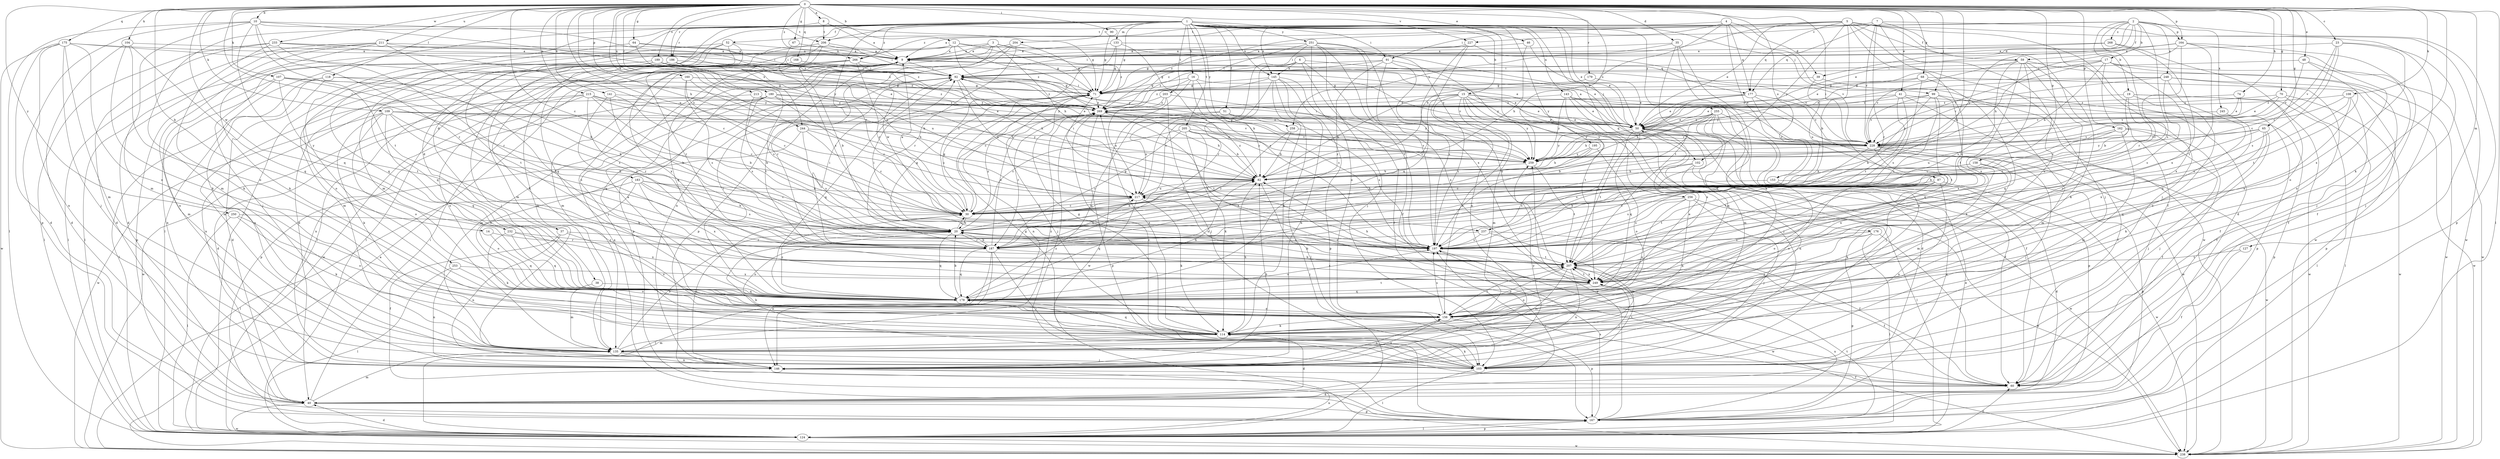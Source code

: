strict digraph  {
0;
1;
2;
3;
4;
5;
6;
7;
8;
9;
10;
12;
14;
15;
16;
17;
19;
20;
23;
30;
35;
37;
38;
39;
40;
41;
46;
48;
50;
51;
52;
59;
60;
64;
65;
67;
68;
70;
71;
74;
82;
87;
90;
91;
92;
99;
102;
103;
104;
107;
108;
109;
114;
118;
124;
127;
133;
135;
141;
143;
145;
146;
153;
156;
158;
160;
162;
164;
167;
168;
175;
176;
177;
178;
179;
180;
183;
186;
187;
189;
195;
197;
203;
204;
205;
206;
207;
211;
213;
215;
217;
227;
228;
232;
233;
237;
238;
244;
245;
248;
249;
250;
251;
253;
255;
256;
258;
259;
266;
268;
269;
0 -> 8  [label=a];
0 -> 10  [label=b];
0 -> 12  [label=b];
0 -> 14  [label=b];
0 -> 23  [label=c];
0 -> 30  [label=c];
0 -> 35  [label=d];
0 -> 41  [label=e];
0 -> 46  [label=e];
0 -> 48  [label=e];
0 -> 64  [label=g];
0 -> 65  [label=g];
0 -> 67  [label=g];
0 -> 68  [label=g];
0 -> 70  [label=g];
0 -> 74  [label=h];
0 -> 82  [label=h];
0 -> 87  [label=i];
0 -> 90  [label=i];
0 -> 99  [label=j];
0 -> 104  [label=k];
0 -> 107  [label=k];
0 -> 108  [label=k];
0 -> 109  [label=k];
0 -> 114  [label=k];
0 -> 118  [label=l];
0 -> 124  [label=l];
0 -> 127  [label=m];
0 -> 141  [label=n];
0 -> 153  [label=o];
0 -> 158  [label=p];
0 -> 160  [label=p];
0 -> 162  [label=p];
0 -> 164  [label=p];
0 -> 168  [label=q];
0 -> 175  [label=q];
0 -> 179  [label=r];
0 -> 180  [label=r];
0 -> 183  [label=r];
0 -> 186  [label=r];
0 -> 189  [label=s];
0 -> 195  [label=s];
0 -> 211  [label=u];
0 -> 213  [label=u];
0 -> 215  [label=u];
0 -> 217  [label=u];
0 -> 227  [label=v];
0 -> 232  [label=w];
0 -> 233  [label=w];
0 -> 237  [label=w];
0 -> 244  [label=x];
0 -> 250  [label=y];
0 -> 266  [label=z];
1 -> 15  [label=b];
1 -> 16  [label=b];
1 -> 30  [label=c];
1 -> 37  [label=d];
1 -> 38  [label=d];
1 -> 50  [label=e];
1 -> 51  [label=f];
1 -> 52  [label=f];
1 -> 71  [label=g];
1 -> 91  [label=i];
1 -> 99  [label=j];
1 -> 102  [label=j];
1 -> 124  [label=l];
1 -> 133  [label=m];
1 -> 135  [label=m];
1 -> 143  [label=n];
1 -> 145  [label=n];
1 -> 176  [label=q];
1 -> 186  [label=r];
1 -> 197  [label=s];
1 -> 203  [label=t];
1 -> 204  [label=t];
1 -> 205  [label=t];
1 -> 244  [label=x];
1 -> 251  [label=y];
1 -> 253  [label=y];
1 -> 255  [label=y];
1 -> 256  [label=y];
1 -> 258  [label=y];
1 -> 266  [label=z];
2 -> 9  [label=a];
2 -> 17  [label=b];
2 -> 19  [label=b];
2 -> 39  [label=d];
2 -> 50  [label=e];
2 -> 59  [label=f];
2 -> 164  [label=p];
2 -> 167  [label=p];
2 -> 187  [label=r];
2 -> 197  [label=s];
2 -> 245  [label=x];
2 -> 248  [label=x];
2 -> 266  [label=z];
2 -> 268  [label=z];
3 -> 9  [label=a];
3 -> 82  [label=h];
3 -> 124  [label=l];
3 -> 167  [label=p];
3 -> 177  [label=q];
3 -> 237  [label=w];
3 -> 269  [label=z];
4 -> 39  [label=d];
4 -> 82  [label=h];
4 -> 91  [label=i];
4 -> 145  [label=n];
4 -> 153  [label=o];
4 -> 177  [label=q];
4 -> 206  [label=t];
4 -> 238  [label=w];
5 -> 20  [label=b];
5 -> 40  [label=d];
5 -> 50  [label=e];
5 -> 59  [label=f];
5 -> 60  [label=f];
5 -> 102  [label=j];
5 -> 103  [label=j];
5 -> 177  [label=q];
5 -> 206  [label=t];
5 -> 238  [label=w];
5 -> 249  [label=x];
5 -> 258  [label=y];
5 -> 269  [label=z];
6 -> 50  [label=e];
6 -> 60  [label=f];
6 -> 145  [label=n];
6 -> 187  [label=r];
6 -> 197  [label=s];
6 -> 269  [label=z];
7 -> 103  [label=j];
7 -> 156  [label=o];
7 -> 177  [label=q];
7 -> 187  [label=r];
7 -> 227  [label=v];
7 -> 228  [label=v];
7 -> 238  [label=w];
8 -> 9  [label=a];
8 -> 71  [label=g];
8 -> 135  [label=m];
8 -> 206  [label=t];
9 -> 92  [label=i];
9 -> 103  [label=j];
9 -> 135  [label=m];
9 -> 178  [label=q];
9 -> 187  [label=r];
9 -> 228  [label=v];
9 -> 238  [label=w];
10 -> 124  [label=l];
10 -> 135  [label=m];
10 -> 167  [label=p];
10 -> 178  [label=q];
10 -> 187  [label=r];
10 -> 206  [label=t];
10 -> 207  [label=t];
10 -> 259  [label=y];
10 -> 269  [label=z];
12 -> 9  [label=a];
12 -> 50  [label=e];
12 -> 71  [label=g];
12 -> 103  [label=j];
12 -> 124  [label=l];
12 -> 259  [label=y];
12 -> 269  [label=z];
14 -> 178  [label=q];
14 -> 187  [label=r];
15 -> 30  [label=c];
15 -> 50  [label=e];
15 -> 82  [label=h];
15 -> 103  [label=j];
15 -> 135  [label=m];
15 -> 156  [label=o];
15 -> 197  [label=s];
15 -> 207  [label=t];
15 -> 228  [label=v];
15 -> 259  [label=y];
15 -> 269  [label=z];
16 -> 30  [label=c];
16 -> 71  [label=g];
16 -> 82  [label=h];
16 -> 197  [label=s];
16 -> 228  [label=v];
16 -> 238  [label=w];
17 -> 20  [label=b];
17 -> 50  [label=e];
17 -> 60  [label=f];
17 -> 82  [label=h];
17 -> 92  [label=i];
17 -> 228  [label=v];
17 -> 238  [label=w];
17 -> 249  [label=x];
19 -> 30  [label=c];
19 -> 124  [label=l];
19 -> 156  [label=o];
19 -> 187  [label=r];
19 -> 238  [label=w];
19 -> 269  [label=z];
20 -> 30  [label=c];
20 -> 71  [label=g];
20 -> 82  [label=h];
20 -> 156  [label=o];
20 -> 178  [label=q];
20 -> 187  [label=r];
20 -> 197  [label=s];
20 -> 269  [label=z];
23 -> 9  [label=a];
23 -> 30  [label=c];
23 -> 103  [label=j];
23 -> 197  [label=s];
23 -> 228  [label=v];
23 -> 249  [label=x];
30 -> 9  [label=a];
30 -> 20  [label=b];
30 -> 71  [label=g];
30 -> 217  [label=u];
35 -> 9  [label=a];
35 -> 71  [label=g];
35 -> 114  [label=k];
35 -> 146  [label=n];
35 -> 207  [label=t];
37 -> 60  [label=f];
37 -> 146  [label=n];
37 -> 156  [label=o];
37 -> 187  [label=r];
38 -> 135  [label=m];
38 -> 178  [label=q];
39 -> 71  [label=g];
39 -> 167  [label=p];
39 -> 217  [label=u];
40 -> 92  [label=i];
40 -> 135  [label=m];
40 -> 167  [label=p];
40 -> 197  [label=s];
40 -> 238  [label=w];
41 -> 20  [label=b];
41 -> 50  [label=e];
41 -> 60  [label=f];
41 -> 167  [label=p];
41 -> 187  [label=r];
41 -> 269  [label=z];
46 -> 9  [label=a];
46 -> 50  [label=e];
46 -> 82  [label=h];
48 -> 92  [label=i];
48 -> 156  [label=o];
48 -> 207  [label=t];
48 -> 228  [label=v];
50 -> 9  [label=a];
50 -> 60  [label=f];
50 -> 146  [label=n];
50 -> 178  [label=q];
50 -> 207  [label=t];
50 -> 228  [label=v];
50 -> 259  [label=y];
51 -> 50  [label=e];
51 -> 178  [label=q];
51 -> 197  [label=s];
51 -> 217  [label=u];
52 -> 9  [label=a];
52 -> 40  [label=d];
52 -> 114  [label=k];
52 -> 124  [label=l];
52 -> 135  [label=m];
52 -> 178  [label=q];
59 -> 92  [label=i];
59 -> 114  [label=k];
59 -> 156  [label=o];
59 -> 197  [label=s];
59 -> 207  [label=t];
59 -> 228  [label=v];
59 -> 238  [label=w];
59 -> 249  [label=x];
60 -> 40  [label=d];
60 -> 269  [label=z];
64 -> 9  [label=a];
64 -> 178  [label=q];
64 -> 217  [label=u];
64 -> 269  [label=z];
65 -> 20  [label=b];
65 -> 103  [label=j];
65 -> 114  [label=k];
65 -> 178  [label=q];
65 -> 228  [label=v];
65 -> 259  [label=y];
67 -> 9  [label=a];
67 -> 92  [label=i];
68 -> 71  [label=g];
68 -> 167  [label=p];
68 -> 178  [label=q];
68 -> 197  [label=s];
68 -> 259  [label=y];
70 -> 50  [label=e];
70 -> 124  [label=l];
70 -> 228  [label=v];
70 -> 238  [label=w];
70 -> 269  [label=z];
71 -> 92  [label=i];
71 -> 103  [label=j];
71 -> 178  [label=q];
71 -> 269  [label=z];
74 -> 50  [label=e];
74 -> 228  [label=v];
74 -> 269  [label=z];
82 -> 92  [label=i];
82 -> 103  [label=j];
82 -> 217  [label=u];
82 -> 269  [label=z];
87 -> 20  [label=b];
87 -> 114  [label=k];
87 -> 146  [label=n];
87 -> 156  [label=o];
87 -> 197  [label=s];
87 -> 207  [label=t];
87 -> 217  [label=u];
87 -> 238  [label=w];
90 -> 71  [label=g];
91 -> 71  [label=g];
91 -> 92  [label=i];
91 -> 187  [label=r];
91 -> 197  [label=s];
91 -> 249  [label=x];
91 -> 259  [label=y];
92 -> 71  [label=g];
92 -> 82  [label=h];
92 -> 178  [label=q];
92 -> 207  [label=t];
92 -> 217  [label=u];
92 -> 259  [label=y];
92 -> 269  [label=z];
99 -> 135  [label=m];
99 -> 197  [label=s];
99 -> 207  [label=t];
99 -> 228  [label=v];
99 -> 249  [label=x];
99 -> 259  [label=y];
99 -> 269  [label=z];
102 -> 82  [label=h];
102 -> 124  [label=l];
102 -> 197  [label=s];
102 -> 238  [label=w];
103 -> 20  [label=b];
103 -> 71  [label=g];
103 -> 114  [label=k];
103 -> 124  [label=l];
103 -> 207  [label=t];
103 -> 269  [label=z];
104 -> 9  [label=a];
104 -> 40  [label=d];
104 -> 114  [label=k];
104 -> 156  [label=o];
104 -> 178  [label=q];
107 -> 20  [label=b];
107 -> 71  [label=g];
107 -> 135  [label=m];
107 -> 146  [label=n];
107 -> 197  [label=s];
107 -> 207  [label=t];
108 -> 60  [label=f];
108 -> 197  [label=s];
108 -> 228  [label=v];
108 -> 249  [label=x];
108 -> 269  [label=z];
109 -> 20  [label=b];
109 -> 50  [label=e];
109 -> 114  [label=k];
109 -> 156  [label=o];
109 -> 178  [label=q];
109 -> 197  [label=s];
109 -> 228  [label=v];
109 -> 238  [label=w];
109 -> 259  [label=y];
114 -> 9  [label=a];
114 -> 40  [label=d];
114 -> 71  [label=g];
114 -> 82  [label=h];
114 -> 135  [label=m];
114 -> 178  [label=q];
114 -> 269  [label=z];
118 -> 40  [label=d];
118 -> 71  [label=g];
118 -> 124  [label=l];
118 -> 146  [label=n];
118 -> 207  [label=t];
124 -> 40  [label=d];
124 -> 50  [label=e];
124 -> 60  [label=f];
124 -> 146  [label=n];
124 -> 167  [label=p];
124 -> 207  [label=t];
124 -> 238  [label=w];
127 -> 60  [label=f];
127 -> 207  [label=t];
133 -> 9  [label=a];
133 -> 30  [label=c];
133 -> 71  [label=g];
133 -> 197  [label=s];
133 -> 259  [label=y];
135 -> 20  [label=b];
135 -> 103  [label=j];
135 -> 146  [label=n];
135 -> 269  [label=z];
141 -> 20  [label=b];
141 -> 30  [label=c];
141 -> 187  [label=r];
141 -> 269  [label=z];
143 -> 40  [label=d];
143 -> 50  [label=e];
143 -> 135  [label=m];
143 -> 238  [label=w];
143 -> 249  [label=x];
143 -> 259  [label=y];
143 -> 269  [label=z];
145 -> 30  [label=c];
145 -> 71  [label=g];
145 -> 114  [label=k];
145 -> 124  [label=l];
145 -> 146  [label=n];
145 -> 167  [label=p];
145 -> 249  [label=x];
145 -> 269  [label=z];
146 -> 30  [label=c];
146 -> 60  [label=f];
146 -> 82  [label=h];
146 -> 156  [label=o];
146 -> 259  [label=y];
153 -> 40  [label=d];
153 -> 156  [label=o];
153 -> 217  [label=u];
156 -> 114  [label=k];
156 -> 146  [label=n];
156 -> 167  [label=p];
156 -> 197  [label=s];
156 -> 207  [label=t];
158 -> 30  [label=c];
158 -> 82  [label=h];
158 -> 167  [label=p];
158 -> 249  [label=x];
160 -> 30  [label=c];
160 -> 71  [label=g];
160 -> 82  [label=h];
160 -> 135  [label=m];
160 -> 197  [label=s];
160 -> 269  [label=z];
162 -> 30  [label=c];
162 -> 60  [label=f];
162 -> 103  [label=j];
162 -> 135  [label=m];
162 -> 217  [label=u];
162 -> 228  [label=v];
164 -> 9  [label=a];
164 -> 60  [label=f];
164 -> 82  [label=h];
164 -> 103  [label=j];
164 -> 187  [label=r];
164 -> 207  [label=t];
164 -> 259  [label=y];
167 -> 9  [label=a];
167 -> 50  [label=e];
167 -> 124  [label=l];
167 -> 197  [label=s];
167 -> 249  [label=x];
167 -> 259  [label=y];
168 -> 92  [label=i];
168 -> 187  [label=r];
175 -> 9  [label=a];
175 -> 40  [label=d];
175 -> 103  [label=j];
175 -> 135  [label=m];
175 -> 146  [label=n];
175 -> 156  [label=o];
175 -> 238  [label=w];
175 -> 259  [label=y];
176 -> 60  [label=f];
176 -> 124  [label=l];
176 -> 156  [label=o];
176 -> 167  [label=p];
176 -> 197  [label=s];
177 -> 50  [label=e];
177 -> 82  [label=h];
177 -> 114  [label=k];
177 -> 178  [label=q];
177 -> 228  [label=v];
177 -> 269  [label=z];
178 -> 20  [label=b];
178 -> 30  [label=c];
178 -> 50  [label=e];
178 -> 82  [label=h];
178 -> 92  [label=i];
178 -> 156  [label=o];
178 -> 197  [label=s];
178 -> 207  [label=t];
179 -> 50  [label=e];
179 -> 71  [label=g];
180 -> 30  [label=c];
180 -> 50  [label=e];
180 -> 82  [label=h];
180 -> 135  [label=m];
180 -> 146  [label=n];
180 -> 167  [label=p];
180 -> 197  [label=s];
180 -> 269  [label=z];
183 -> 20  [label=b];
183 -> 30  [label=c];
183 -> 124  [label=l];
183 -> 156  [label=o];
183 -> 197  [label=s];
183 -> 217  [label=u];
183 -> 249  [label=x];
186 -> 92  [label=i];
186 -> 135  [label=m];
186 -> 178  [label=q];
186 -> 197  [label=s];
186 -> 259  [label=y];
187 -> 20  [label=b];
187 -> 92  [label=i];
187 -> 103  [label=j];
187 -> 124  [label=l];
187 -> 146  [label=n];
187 -> 178  [label=q];
187 -> 217  [label=u];
187 -> 249  [label=x];
187 -> 269  [label=z];
189 -> 50  [label=e];
189 -> 92  [label=i];
189 -> 156  [label=o];
189 -> 167  [label=p];
189 -> 207  [label=t];
189 -> 217  [label=u];
189 -> 269  [label=z];
195 -> 20  [label=b];
195 -> 82  [label=h];
195 -> 156  [label=o];
195 -> 259  [label=y];
197 -> 71  [label=g];
197 -> 92  [label=i];
197 -> 207  [label=t];
197 -> 238  [label=w];
203 -> 103  [label=j];
203 -> 146  [label=n];
203 -> 217  [label=u];
203 -> 259  [label=y];
203 -> 269  [label=z];
204 -> 9  [label=a];
204 -> 71  [label=g];
204 -> 146  [label=n];
204 -> 167  [label=p];
204 -> 187  [label=r];
205 -> 30  [label=c];
205 -> 82  [label=h];
205 -> 114  [label=k];
205 -> 187  [label=r];
205 -> 228  [label=v];
205 -> 249  [label=x];
205 -> 259  [label=y];
206 -> 9  [label=a];
206 -> 92  [label=i];
206 -> 103  [label=j];
206 -> 124  [label=l];
206 -> 197  [label=s];
207 -> 20  [label=b];
207 -> 60  [label=f];
207 -> 135  [label=m];
207 -> 146  [label=n];
207 -> 156  [label=o];
207 -> 217  [label=u];
207 -> 249  [label=x];
211 -> 9  [label=a];
211 -> 20  [label=b];
211 -> 40  [label=d];
211 -> 114  [label=k];
211 -> 124  [label=l];
211 -> 146  [label=n];
211 -> 269  [label=z];
213 -> 20  [label=b];
213 -> 146  [label=n];
213 -> 228  [label=v];
213 -> 269  [label=z];
215 -> 20  [label=b];
215 -> 40  [label=d];
215 -> 50  [label=e];
215 -> 82  [label=h];
215 -> 156  [label=o];
215 -> 187  [label=r];
215 -> 238  [label=w];
215 -> 269  [label=z];
217 -> 30  [label=c];
217 -> 82  [label=h];
217 -> 114  [label=k];
217 -> 178  [label=q];
227 -> 9  [label=a];
227 -> 92  [label=i];
227 -> 146  [label=n];
227 -> 178  [label=q];
227 -> 228  [label=v];
228 -> 9  [label=a];
228 -> 92  [label=i];
228 -> 103  [label=j];
228 -> 135  [label=m];
228 -> 197  [label=s];
228 -> 207  [label=t];
228 -> 238  [label=w];
228 -> 259  [label=y];
232 -> 114  [label=k];
232 -> 178  [label=q];
232 -> 187  [label=r];
232 -> 249  [label=x];
233 -> 9  [label=a];
233 -> 30  [label=c];
233 -> 40  [label=d];
233 -> 92  [label=i];
233 -> 114  [label=k];
233 -> 124  [label=l];
233 -> 187  [label=r];
237 -> 60  [label=f];
237 -> 135  [label=m];
237 -> 187  [label=r];
237 -> 197  [label=s];
238 -> 9  [label=a];
244 -> 30  [label=c];
244 -> 156  [label=o];
244 -> 197  [label=s];
244 -> 217  [label=u];
244 -> 228  [label=v];
245 -> 50  [label=e];
245 -> 249  [label=x];
248 -> 50  [label=e];
248 -> 60  [label=f];
248 -> 71  [label=g];
248 -> 178  [label=q];
248 -> 197  [label=s];
248 -> 228  [label=v];
248 -> 238  [label=w];
249 -> 20  [label=b];
249 -> 82  [label=h];
249 -> 103  [label=j];
249 -> 156  [label=o];
249 -> 178  [label=q];
249 -> 207  [label=t];
250 -> 20  [label=b];
250 -> 114  [label=k];
250 -> 124  [label=l];
250 -> 156  [label=o];
251 -> 9  [label=a];
251 -> 60  [label=f];
251 -> 103  [label=j];
251 -> 156  [label=o];
251 -> 197  [label=s];
251 -> 217  [label=u];
251 -> 249  [label=x];
251 -> 269  [label=z];
253 -> 124  [label=l];
253 -> 146  [label=n];
253 -> 156  [label=o];
253 -> 249  [label=x];
255 -> 20  [label=b];
255 -> 50  [label=e];
255 -> 60  [label=f];
255 -> 82  [label=h];
255 -> 103  [label=j];
255 -> 167  [label=p];
255 -> 178  [label=q];
255 -> 249  [label=x];
255 -> 259  [label=y];
256 -> 30  [label=c];
256 -> 103  [label=j];
256 -> 114  [label=k];
256 -> 156  [label=o];
256 -> 197  [label=s];
256 -> 238  [label=w];
258 -> 82  [label=h];
258 -> 187  [label=r];
258 -> 228  [label=v];
259 -> 82  [label=h];
259 -> 207  [label=t];
266 -> 20  [label=b];
266 -> 30  [label=c];
266 -> 50  [label=e];
266 -> 92  [label=i];
266 -> 135  [label=m];
266 -> 249  [label=x];
268 -> 9  [label=a];
268 -> 92  [label=i];
268 -> 156  [label=o];
268 -> 249  [label=x];
269 -> 50  [label=e];
269 -> 82  [label=h];
269 -> 167  [label=p];
269 -> 187  [label=r];
269 -> 207  [label=t];
}
